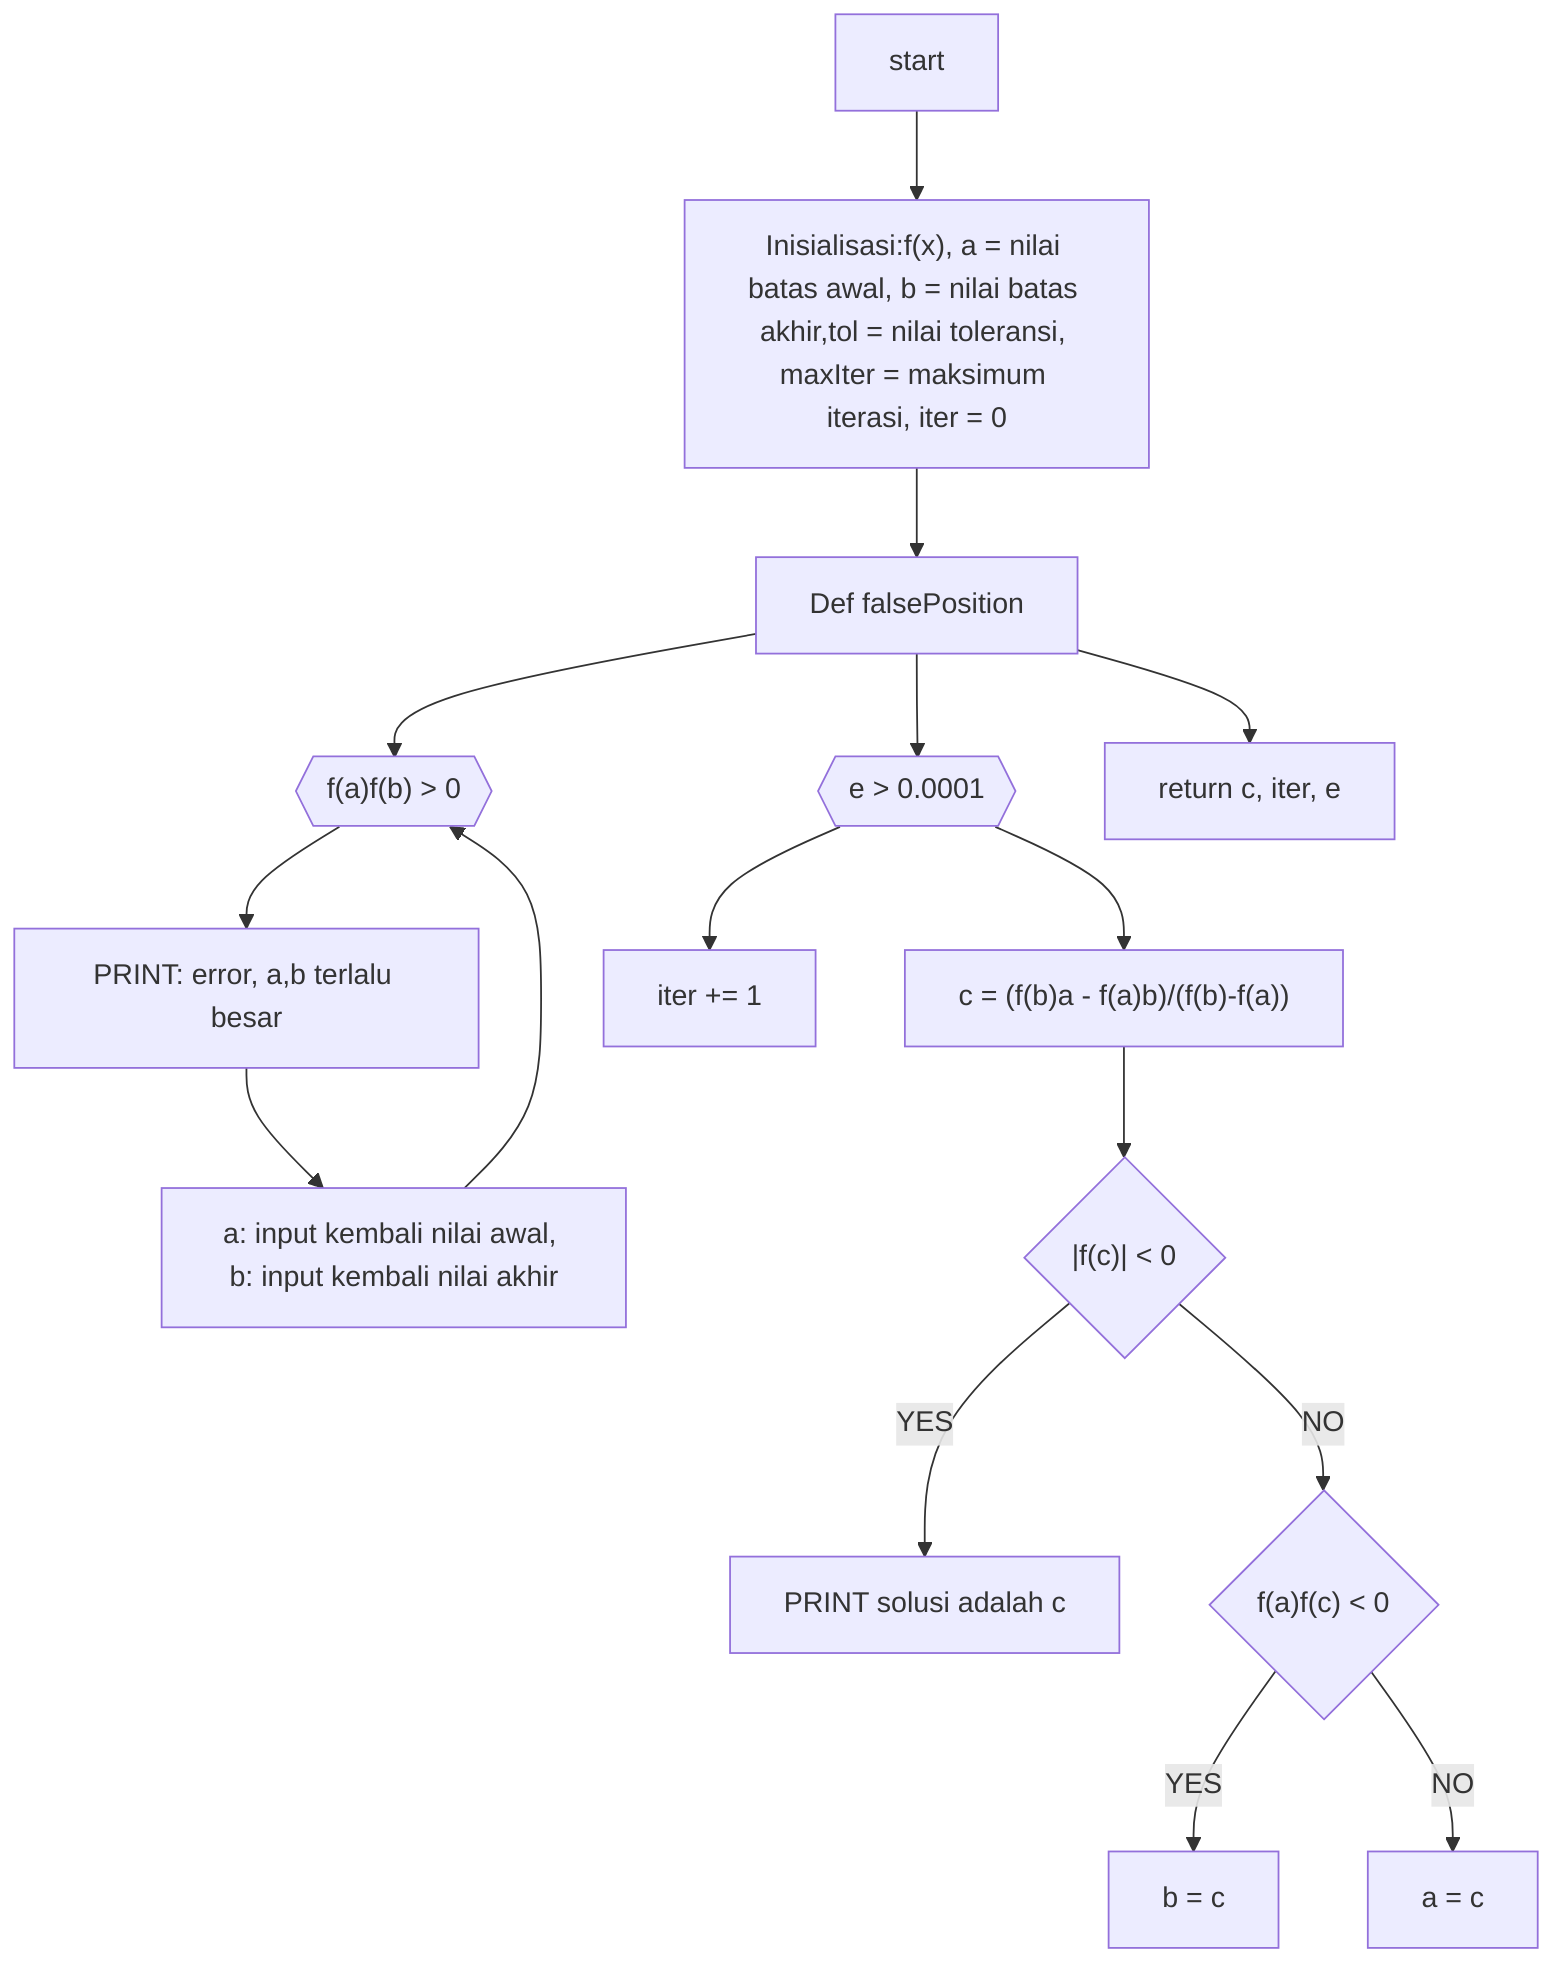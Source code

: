 flowchart TD;
    A[start] --> B["Inisialisasi:f(x), a = nilai batas awal, b = nilai batas akhir,tol = nilai toleransi, maxIter = maksimum iterasi, iter = 0"]
    B --> Z["Def falsePosition"]
    Z --> C{{"f(a)f(b) > 0"}}
    C --> D["PRINT: error, a,b terlalu besar"]
    D --> E["a: input kembali nilai awal, b: input kembali nilai akhir"]
    E --> C
    Z --> G{{"e > 0.0001"}}
    G -->H["c = (f(b)a - f(a)b)/(f(b)-f(a))"]
    H --> I{"|f(c)| < 0"}
    I -->|YES| J["PRINT solusi adalah c"]
    I -->|NO| K{"f(a)f(c) < 0"} 
    K --> |YES| L["b = c"]
    K --> |NO| M["a = c"]
    G --> N["iter += 1"]
    Z --> X["return c, iter, e"]